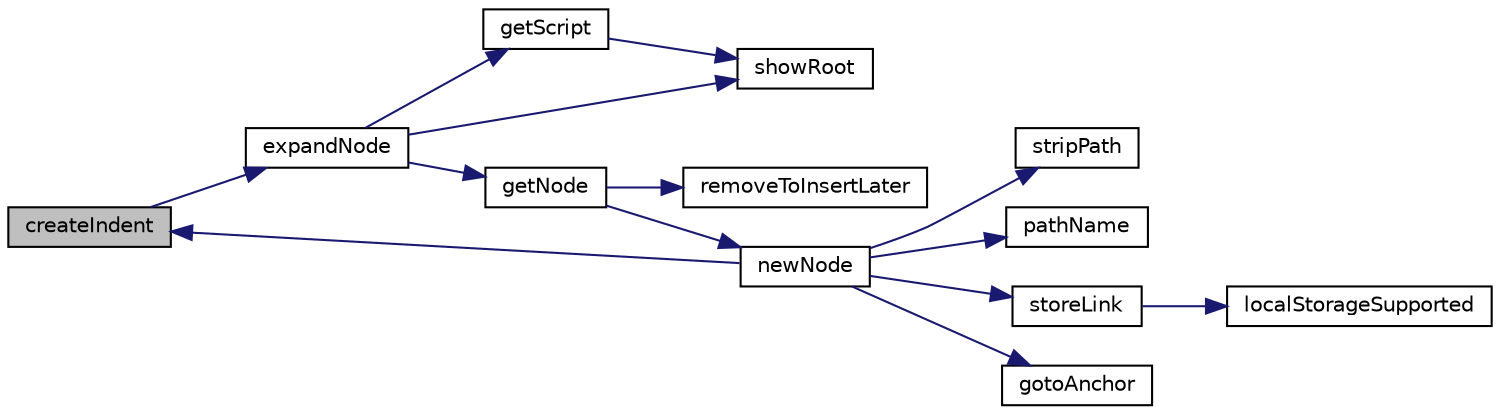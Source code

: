 digraph "createIndent"
{
  edge [fontname="Helvetica",fontsize="10",labelfontname="Helvetica",labelfontsize="10"];
  node [fontname="Helvetica",fontsize="10",shape=record];
  rankdir="LR";
  Node1 [label="createIndent",height=0.2,width=0.4,color="black", fillcolor="grey75", style="filled", fontcolor="black"];
  Node1 -> Node2 [color="midnightblue",fontsize="10",style="solid"];
  Node2 [label="expandNode",height=0.2,width=0.4,color="black", fillcolor="white", style="filled",URL="$navtree_8js.html#a4eb1f166c9d93b198e1621a4c787a412"];
  Node2 -> Node3 [color="midnightblue",fontsize="10",style="solid"];
  Node3 [label="getScript",height=0.2,width=0.4,color="black", fillcolor="white", style="filled",URL="$navtree_8js.html#a32f4aac18d03aee747b55dea195731ac"];
  Node3 -> Node4 [color="midnightblue",fontsize="10",style="solid"];
  Node4 [label="showRoot",height=0.2,width=0.4,color="black", fillcolor="white", style="filled",URL="$navtree_8js.html#af98a8e3534da945399ea20870c0f3e92"];
  Node2 -> Node4 [color="midnightblue",fontsize="10",style="solid"];
  Node2 -> Node5 [color="midnightblue",fontsize="10",style="solid"];
  Node5 [label="getNode",height=0.2,width=0.4,color="black", fillcolor="white", style="filled",URL="$navtree_8js.html#a256aa4fbee866e9227f78e82e9f258bb"];
  Node5 -> Node6 [color="midnightblue",fontsize="10",style="solid"];
  Node6 [label="removeToInsertLater",height=0.2,width=0.4,color="black", fillcolor="white", style="filled",URL="$navtree_8js.html#aa78016020f40c28356aefd325cd4df74"];
  Node5 -> Node7 [color="midnightblue",fontsize="10",style="solid"];
  Node7 [label="newNode",height=0.2,width=0.4,color="black", fillcolor="white", style="filled",URL="$navtree_8js.html#aa2418b16159e9502e990f97ea6ec26c8"];
  Node7 -> Node1 [color="midnightblue",fontsize="10",style="solid"];
  Node7 -> Node8 [color="midnightblue",fontsize="10",style="solid"];
  Node8 [label="stripPath",height=0.2,width=0.4,color="black", fillcolor="white", style="filled",URL="$navtree_8js.html#a9336c21407bb7ced644331eb7a2a6e35"];
  Node7 -> Node9 [color="midnightblue",fontsize="10",style="solid"];
  Node9 [label="pathName",height=0.2,width=0.4,color="black", fillcolor="white", style="filled",URL="$navtree_8js.html#a364b3f4132309fa9aae78585cf2cb772"];
  Node7 -> Node10 [color="midnightblue",fontsize="10",style="solid"];
  Node10 [label="storeLink",height=0.2,width=0.4,color="black", fillcolor="white", style="filled",URL="$navtree_8js.html#ade730323aadb971c053136b7758c9dce"];
  Node10 -> Node11 [color="midnightblue",fontsize="10",style="solid"];
  Node11 [label="localStorageSupported",height=0.2,width=0.4,color="black", fillcolor="white", style="filled",URL="$navtree_8js.html#ac49af616f532f2364be9f58280469d33"];
  Node7 -> Node12 [color="midnightblue",fontsize="10",style="solid"];
  Node12 [label="gotoAnchor",height=0.2,width=0.4,color="black", fillcolor="white", style="filled",URL="$navtree_8js.html#aee1fc3771eeb15da54962a03da1f3c11"];
}
